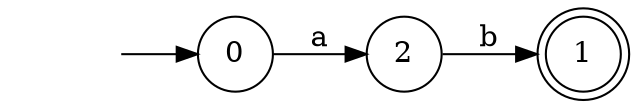 digraph Automaton {
  rankdir = LR;
node [shape=circle];
  initial [shape=plaintext,label=""];
  initial -> 0
  0 -> 2 [label="a"];
1 [shape=doublecircle]; 
node [shape=circle];
  2 -> 1 [label="b"];
}

